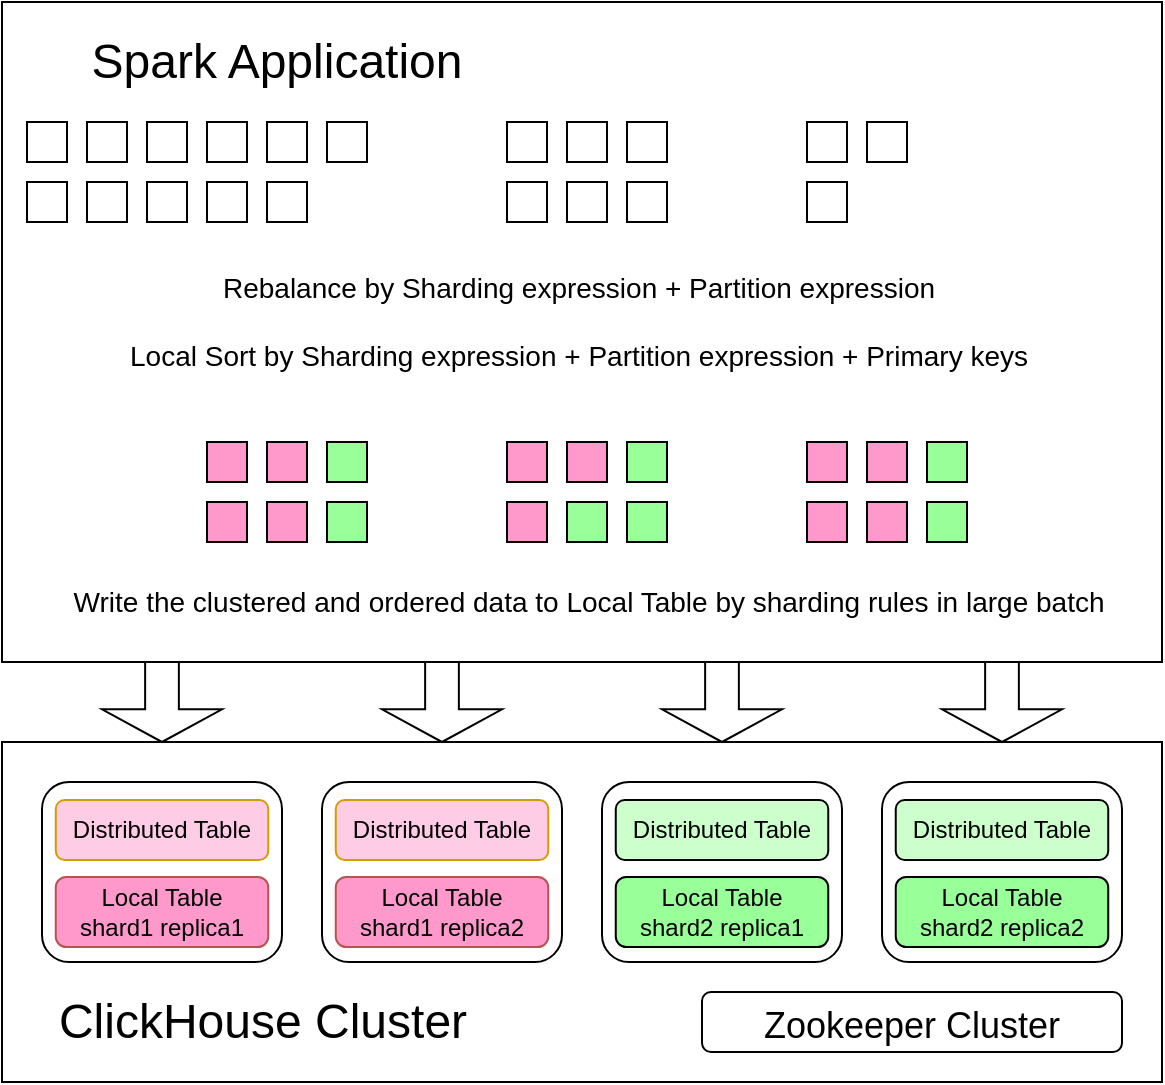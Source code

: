<mxfile version="19.0.3" type="device"><diagram id="Tl9ABkhQ3kzLEBF2E8n7" name="Page-1"><mxGraphModel dx="1106" dy="876" grid="1" gridSize="10" guides="1" tooltips="1" connect="1" arrows="1" fold="1" page="1" pageScale="1" pageWidth="850" pageHeight="1100" math="0" shadow="0"><root><mxCell id="0"/><mxCell id="1" parent="0"/><mxCell id="69EIHnxKYakXwH0F4tNG-64" value="" style="rounded=0;whiteSpace=wrap;html=1;fillColor=none;" parent="1" vertex="1"><mxGeometry x="100" y="600" width="580" height="170" as="geometry"/></mxCell><mxCell id="69EIHnxKYakXwH0F4tNG-81" value="" style="rounded=0;whiteSpace=wrap;html=1;fillColor=none;" parent="1" vertex="1"><mxGeometry x="100" y="230" width="580" height="330" as="geometry"/></mxCell><mxCell id="69EIHnxKYakXwH0F4tNG-2" value="" style="rounded=0;whiteSpace=wrap;html=1;" parent="1" vertex="1"><mxGeometry x="142.5" y="290" width="20" height="20" as="geometry"/></mxCell><mxCell id="69EIHnxKYakXwH0F4tNG-6" value="" style="rounded=0;whiteSpace=wrap;html=1;" parent="1" vertex="1"><mxGeometry x="172.5" y="290" width="20" height="20" as="geometry"/></mxCell><mxCell id="69EIHnxKYakXwH0F4tNG-7" value="" style="rounded=0;whiteSpace=wrap;html=1;" parent="1" vertex="1"><mxGeometry x="202.5" y="290" width="20" height="20" as="geometry"/></mxCell><mxCell id="69EIHnxKYakXwH0F4tNG-8" value="" style="rounded=0;whiteSpace=wrap;html=1;" parent="1" vertex="1"><mxGeometry x="232.5" y="290" width="20" height="20" as="geometry"/></mxCell><mxCell id="69EIHnxKYakXwH0F4tNG-9" value="" style="rounded=0;whiteSpace=wrap;html=1;" parent="1" vertex="1"><mxGeometry x="352.5" y="290" width="20" height="20" as="geometry"/></mxCell><mxCell id="69EIHnxKYakXwH0F4tNG-16" value="" style="rounded=0;whiteSpace=wrap;html=1;" parent="1" vertex="1"><mxGeometry x="142.5" y="320" width="20" height="20" as="geometry"/></mxCell><mxCell id="69EIHnxKYakXwH0F4tNG-17" value="" style="rounded=0;whiteSpace=wrap;html=1;" parent="1" vertex="1"><mxGeometry x="172.5" y="320" width="20" height="20" as="geometry"/></mxCell><mxCell id="69EIHnxKYakXwH0F4tNG-18" value="" style="rounded=0;whiteSpace=wrap;html=1;" parent="1" vertex="1"><mxGeometry x="202.5" y="320" width="20" height="20" as="geometry"/></mxCell><mxCell id="69EIHnxKYakXwH0F4tNG-19" value="" style="rounded=0;whiteSpace=wrap;html=1;" parent="1" vertex="1"><mxGeometry x="232.5" y="320" width="20" height="20" as="geometry"/></mxCell><mxCell id="69EIHnxKYakXwH0F4tNG-20" value="" style="rounded=0;whiteSpace=wrap;html=1;" parent="1" vertex="1"><mxGeometry x="352.5" y="320" width="20" height="20" as="geometry"/></mxCell><mxCell id="69EIHnxKYakXwH0F4tNG-21" value="" style="rounded=0;whiteSpace=wrap;html=1;" parent="1" vertex="1"><mxGeometry x="382.5" y="290" width="20" height="20" as="geometry"/></mxCell><mxCell id="69EIHnxKYakXwH0F4tNG-22" value="" style="rounded=0;whiteSpace=wrap;html=1;" parent="1" vertex="1"><mxGeometry x="412.5" y="290" width="20" height="20" as="geometry"/></mxCell><mxCell id="69EIHnxKYakXwH0F4tNG-23" value="" style="rounded=0;whiteSpace=wrap;html=1;" parent="1" vertex="1"><mxGeometry x="382.5" y="320" width="20" height="20" as="geometry"/></mxCell><mxCell id="69EIHnxKYakXwH0F4tNG-24" value="" style="rounded=0;whiteSpace=wrap;html=1;" parent="1" vertex="1"><mxGeometry x="412.5" y="320" width="20" height="20" as="geometry"/></mxCell><mxCell id="69EIHnxKYakXwH0F4tNG-32" value="" style="rounded=0;whiteSpace=wrap;html=1;" parent="1" vertex="1"><mxGeometry x="502.5" y="290" width="20" height="20" as="geometry"/></mxCell><mxCell id="69EIHnxKYakXwH0F4tNG-33" value="" style="rounded=0;whiteSpace=wrap;html=1;" parent="1" vertex="1"><mxGeometry x="532.5" y="290" width="20" height="20" as="geometry"/></mxCell><mxCell id="69EIHnxKYakXwH0F4tNG-34" value="" style="rounded=0;whiteSpace=wrap;html=1;" parent="1" vertex="1"><mxGeometry x="112.5" y="320" width="20" height="20" as="geometry"/></mxCell><mxCell id="69EIHnxKYakXwH0F4tNG-35" value="" style="rounded=0;whiteSpace=wrap;html=1;" parent="1" vertex="1"><mxGeometry x="112.5" y="290" width="20" height="20" as="geometry"/></mxCell><mxCell id="69EIHnxKYakXwH0F4tNG-36" value="" style="rounded=0;whiteSpace=wrap;html=1;" parent="1" vertex="1"><mxGeometry x="502.5" y="320" width="20" height="20" as="geometry"/></mxCell><mxCell id="69EIHnxKYakXwH0F4tNG-38" value="" style="rounded=0;whiteSpace=wrap;html=1;" parent="1" vertex="1"><mxGeometry x="262.5" y="290" width="20" height="20" as="geometry"/></mxCell><mxCell id="69EIHnxKYakXwH0F4tNG-41" value="" style="rounded=0;whiteSpace=wrap;html=1;fillColor=#FF99CC;strokeColor=#000000;" parent="1" vertex="1"><mxGeometry x="202.5" y="450" width="20" height="20" as="geometry"/></mxCell><mxCell id="69EIHnxKYakXwH0F4tNG-42" value="" style="rounded=0;whiteSpace=wrap;html=1;fillColor=#FF99CC;strokeColor=#000000;" parent="1" vertex="1"><mxGeometry x="232.5" y="450" width="20" height="20" as="geometry"/></mxCell><mxCell id="69EIHnxKYakXwH0F4tNG-43" value="" style="rounded=0;whiteSpace=wrap;html=1;fillColor=#99FF99;strokeColor=#000000;" parent="1" vertex="1"><mxGeometry x="262.5" y="450" width="20" height="20" as="geometry"/></mxCell><mxCell id="69EIHnxKYakXwH0F4tNG-45" value="" style="rounded=0;whiteSpace=wrap;html=1;fillColor=#FF99CC;strokeColor=#000000;" parent="1" vertex="1"><mxGeometry x="202.5" y="480" width="20" height="20" as="geometry"/></mxCell><mxCell id="69EIHnxKYakXwH0F4tNG-46" value="" style="rounded=0;whiteSpace=wrap;html=1;fillColor=#FF99CC;strokeColor=#000000;" parent="1" vertex="1"><mxGeometry x="232.5" y="480" width="20" height="20" as="geometry"/></mxCell><mxCell id="69EIHnxKYakXwH0F4tNG-47" value="" style="rounded=0;whiteSpace=wrap;html=1;fillColor=#99FF99;strokeColor=#000000;" parent="1" vertex="1"><mxGeometry x="262.5" y="480" width="20" height="20" as="geometry"/></mxCell><mxCell id="69EIHnxKYakXwH0F4tNG-49" value="" style="rounded=0;whiteSpace=wrap;html=1;fillColor=#FF99CC;" parent="1" vertex="1"><mxGeometry x="352.5" y="450" width="20" height="20" as="geometry"/></mxCell><mxCell id="69EIHnxKYakXwH0F4tNG-50" value="" style="rounded=0;whiteSpace=wrap;html=1;fillColor=#FF99CC;" parent="1" vertex="1"><mxGeometry x="352.5" y="480" width="20" height="20" as="geometry"/></mxCell><mxCell id="69EIHnxKYakXwH0F4tNG-51" value="" style="rounded=0;whiteSpace=wrap;html=1;fillColor=#FF99CC;" parent="1" vertex="1"><mxGeometry x="382.5" y="450" width="20" height="20" as="geometry"/></mxCell><mxCell id="69EIHnxKYakXwH0F4tNG-52" value="" style="rounded=0;whiteSpace=wrap;html=1;fillColor=#99FF99;" parent="1" vertex="1"><mxGeometry x="412.5" y="450" width="20" height="20" as="geometry"/></mxCell><mxCell id="69EIHnxKYakXwH0F4tNG-53" value="" style="rounded=0;whiteSpace=wrap;html=1;fillColor=#99FF99;" parent="1" vertex="1"><mxGeometry x="382.5" y="480" width="20" height="20" as="geometry"/></mxCell><mxCell id="69EIHnxKYakXwH0F4tNG-54" value="" style="rounded=0;whiteSpace=wrap;html=1;fillColor=#99FF99;" parent="1" vertex="1"><mxGeometry x="412.5" y="480" width="20" height="20" as="geometry"/></mxCell><mxCell id="69EIHnxKYakXwH0F4tNG-55" value="" style="rounded=0;whiteSpace=wrap;html=1;fillColor=#FF99CC;" parent="1" vertex="1"><mxGeometry x="502.5" y="450" width="20" height="20" as="geometry"/></mxCell><mxCell id="69EIHnxKYakXwH0F4tNG-56" value="" style="rounded=0;whiteSpace=wrap;html=1;fillColor=#FF99CC;" parent="1" vertex="1"><mxGeometry x="532.5" y="450" width="20" height="20" as="geometry"/></mxCell><mxCell id="69EIHnxKYakXwH0F4tNG-57" value="" style="rounded=0;whiteSpace=wrap;html=1;fillColor=#99FF99;" parent="1" vertex="1"><mxGeometry x="562.5" y="450" width="20" height="20" as="geometry"/></mxCell><mxCell id="69EIHnxKYakXwH0F4tNG-59" value="" style="rounded=0;whiteSpace=wrap;html=1;fillColor=#FF99CC;" parent="1" vertex="1"><mxGeometry x="502.5" y="480" width="20" height="20" as="geometry"/></mxCell><mxCell id="69EIHnxKYakXwH0F4tNG-60" value="" style="rounded=0;whiteSpace=wrap;html=1;fillColor=#FF99CC;" parent="1" vertex="1"><mxGeometry x="532.5" y="480" width="20" height="20" as="geometry"/></mxCell><mxCell id="69EIHnxKYakXwH0F4tNG-61" value="" style="rounded=0;whiteSpace=wrap;html=1;fillColor=#99FF99;" parent="1" vertex="1"><mxGeometry x="562.5" y="480" width="20" height="20" as="geometry"/></mxCell><mxCell id="69EIHnxKYakXwH0F4tNG-65" value="" style="rounded=1;whiteSpace=wrap;html=1;" parent="1" vertex="1"><mxGeometry x="120" y="620" width="120" height="90" as="geometry"/></mxCell><mxCell id="69EIHnxKYakXwH0F4tNG-66" value="" style="rounded=1;whiteSpace=wrap;html=1;" parent="1" vertex="1"><mxGeometry x="260" y="620" width="120" height="90" as="geometry"/></mxCell><mxCell id="69EIHnxKYakXwH0F4tNG-67" value="" style="rounded=1;whiteSpace=wrap;html=1;" parent="1" vertex="1"><mxGeometry x="400" y="620" width="120" height="90" as="geometry"/></mxCell><mxCell id="69EIHnxKYakXwH0F4tNG-68" value="" style="rounded=1;whiteSpace=wrap;html=1;" parent="1" vertex="1"><mxGeometry x="540" y="620" width="120" height="90" as="geometry"/></mxCell><mxCell id="69EIHnxKYakXwH0F4tNG-69" value="&lt;font style=&quot;font-size: 24px;&quot;&gt;ClickHouse Cluster&lt;/font&gt;" style="text;html=1;resizable=0;autosize=1;align=center;verticalAlign=middle;points=[];fillColor=none;strokeColor=none;rounded=0;" parent="1" vertex="1"><mxGeometry x="120" y="730" width="220" height="20" as="geometry"/></mxCell><mxCell id="69EIHnxKYakXwH0F4tNG-70" value="&lt;font style=&quot;font-size: 18px;&quot;&gt;Zookeeper Cluster&lt;/font&gt;" style="rounded=1;whiteSpace=wrap;html=1;fontSize=24;fillColor=none;" parent="1" vertex="1"><mxGeometry x="450" y="725" width="210" height="30" as="geometry"/></mxCell><mxCell id="69EIHnxKYakXwH0F4tNG-71" value="Distributed Table" style="rounded=1;whiteSpace=wrap;html=1;fillColor=#CCFFCC;" parent="1" vertex="1"><mxGeometry x="546.87" y="629" width="106.25" height="30" as="geometry"/></mxCell><mxCell id="69EIHnxKYakXwH0F4tNG-72" value="Distributed Table" style="rounded=1;whiteSpace=wrap;html=1;fillColor=#CCFFCC;" parent="1" vertex="1"><mxGeometry x="406.88" y="629" width="106.25" height="30" as="geometry"/></mxCell><mxCell id="69EIHnxKYakXwH0F4tNG-73" value="Distributed Table" style="rounded=1;whiteSpace=wrap;html=1;fillColor=#FFCCE6;strokeColor=#d79b00;" parent="1" vertex="1"><mxGeometry x="266.88" y="629" width="106.25" height="30" as="geometry"/></mxCell><mxCell id="69EIHnxKYakXwH0F4tNG-74" value="Distributed Table" style="rounded=1;whiteSpace=wrap;html=1;fillColor=#FFCCE6;strokeColor=#d79b00;" parent="1" vertex="1"><mxGeometry x="126.88" y="629" width="106.25" height="30" as="geometry"/></mxCell><mxCell id="69EIHnxKYakXwH0F4tNG-75" value="Local Table&lt;br&gt;shard1 replica1" style="rounded=1;whiteSpace=wrap;html=1;fillColor=#FF99CC;strokeColor=#b85450;" parent="1" vertex="1"><mxGeometry x="126.88" y="667.5" width="106.25" height="35" as="geometry"/></mxCell><mxCell id="69EIHnxKYakXwH0F4tNG-76" value="Local Table&lt;br&gt;shard1 replica2" style="rounded=1;whiteSpace=wrap;html=1;fillColor=#FF99CC;strokeColor=#b85450;" parent="1" vertex="1"><mxGeometry x="266.88" y="667.5" width="106.25" height="35" as="geometry"/></mxCell><mxCell id="69EIHnxKYakXwH0F4tNG-77" value="Local Table&lt;br&gt;shard2 replica1" style="rounded=1;whiteSpace=wrap;html=1;fillColor=#99FF99;" parent="1" vertex="1"><mxGeometry x="406.88" y="667.5" width="106.25" height="35" as="geometry"/></mxCell><mxCell id="69EIHnxKYakXwH0F4tNG-78" value="Local Table&lt;br&gt;shard2 replica2" style="rounded=1;whiteSpace=wrap;html=1;fillColor=#99FF99;" parent="1" vertex="1"><mxGeometry x="546.87" y="667.5" width="106.25" height="35" as="geometry"/></mxCell><mxCell id="69EIHnxKYakXwH0F4tNG-79" value="&lt;font style=&quot;&quot;&gt;&lt;font style=&quot;font-size: 14px;&quot;&gt;Rebalance by Sharding expression + Partition expression&lt;br&gt;&lt;br&gt;Local Sort by Sharding expression + Partition expression +&amp;nbsp;Primary keys&lt;/font&gt;&lt;br&gt;&lt;/font&gt;" style="text;html=1;resizable=0;autosize=1;align=center;verticalAlign=middle;points=[];fillColor=none;strokeColor=none;rounded=0;" parent="1" vertex="1"><mxGeometry x="157.5" y="365" width="460" height="50" as="geometry"/></mxCell><mxCell id="69EIHnxKYakXwH0F4tNG-80" value="&lt;font style=&quot;&quot;&gt;&lt;span style=&quot;font-size: 14px;&quot;&gt;Write the clustered and ordered data to&lt;/span&gt;&lt;span style=&quot;font-size: 14px;&quot;&gt;&amp;nbsp;Local Table&amp;nbsp;&lt;/span&gt;&lt;span style=&quot;font-size: 14px;&quot;&gt;by sharding rules in large batch&lt;/span&gt;&lt;br&gt;&lt;/font&gt;" style="text;html=1;resizable=0;autosize=1;align=center;verticalAlign=middle;points=[];fillColor=none;strokeColor=none;rounded=0;" parent="1" vertex="1"><mxGeometry x="127.5" y="520" width="530" height="20" as="geometry"/></mxCell><mxCell id="69EIHnxKYakXwH0F4tNG-82" value="&lt;font style=&quot;font-size: 24px;&quot;&gt;Spark Application&lt;/font&gt;" style="text;html=1;resizable=0;autosize=1;align=center;verticalAlign=middle;points=[];fillColor=none;strokeColor=none;rounded=0;" parent="1" vertex="1"><mxGeometry x="136.88" y="250" width="200" height="20" as="geometry"/></mxCell><mxCell id="69EIHnxKYakXwH0F4tNG-85" value="" style="shape=singleArrow;direction=south;whiteSpace=wrap;html=1;fontSize=14;arrowWidth=0.281;arrowSize=0.409;" parent="1" vertex="1"><mxGeometry x="150" y="560" width="60" height="40" as="geometry"/></mxCell><mxCell id="69EIHnxKYakXwH0F4tNG-86" value="" style="shape=singleArrow;direction=south;whiteSpace=wrap;html=1;fontSize=14;arrowWidth=0.281;arrowSize=0.409;" parent="1" vertex="1"><mxGeometry x="290" y="560" width="60" height="40" as="geometry"/></mxCell><mxCell id="69EIHnxKYakXwH0F4tNG-87" value="" style="shape=singleArrow;direction=south;whiteSpace=wrap;html=1;fontSize=14;arrowWidth=0.281;arrowSize=0.409;" parent="1" vertex="1"><mxGeometry x="430" y="560" width="60" height="40" as="geometry"/></mxCell><mxCell id="69EIHnxKYakXwH0F4tNG-88" value="" style="shape=singleArrow;direction=south;whiteSpace=wrap;html=1;fontSize=14;arrowWidth=0.281;arrowSize=0.409;" parent="1" vertex="1"><mxGeometry x="570" y="560" width="60" height="40" as="geometry"/></mxCell></root></mxGraphModel></diagram></mxfile>